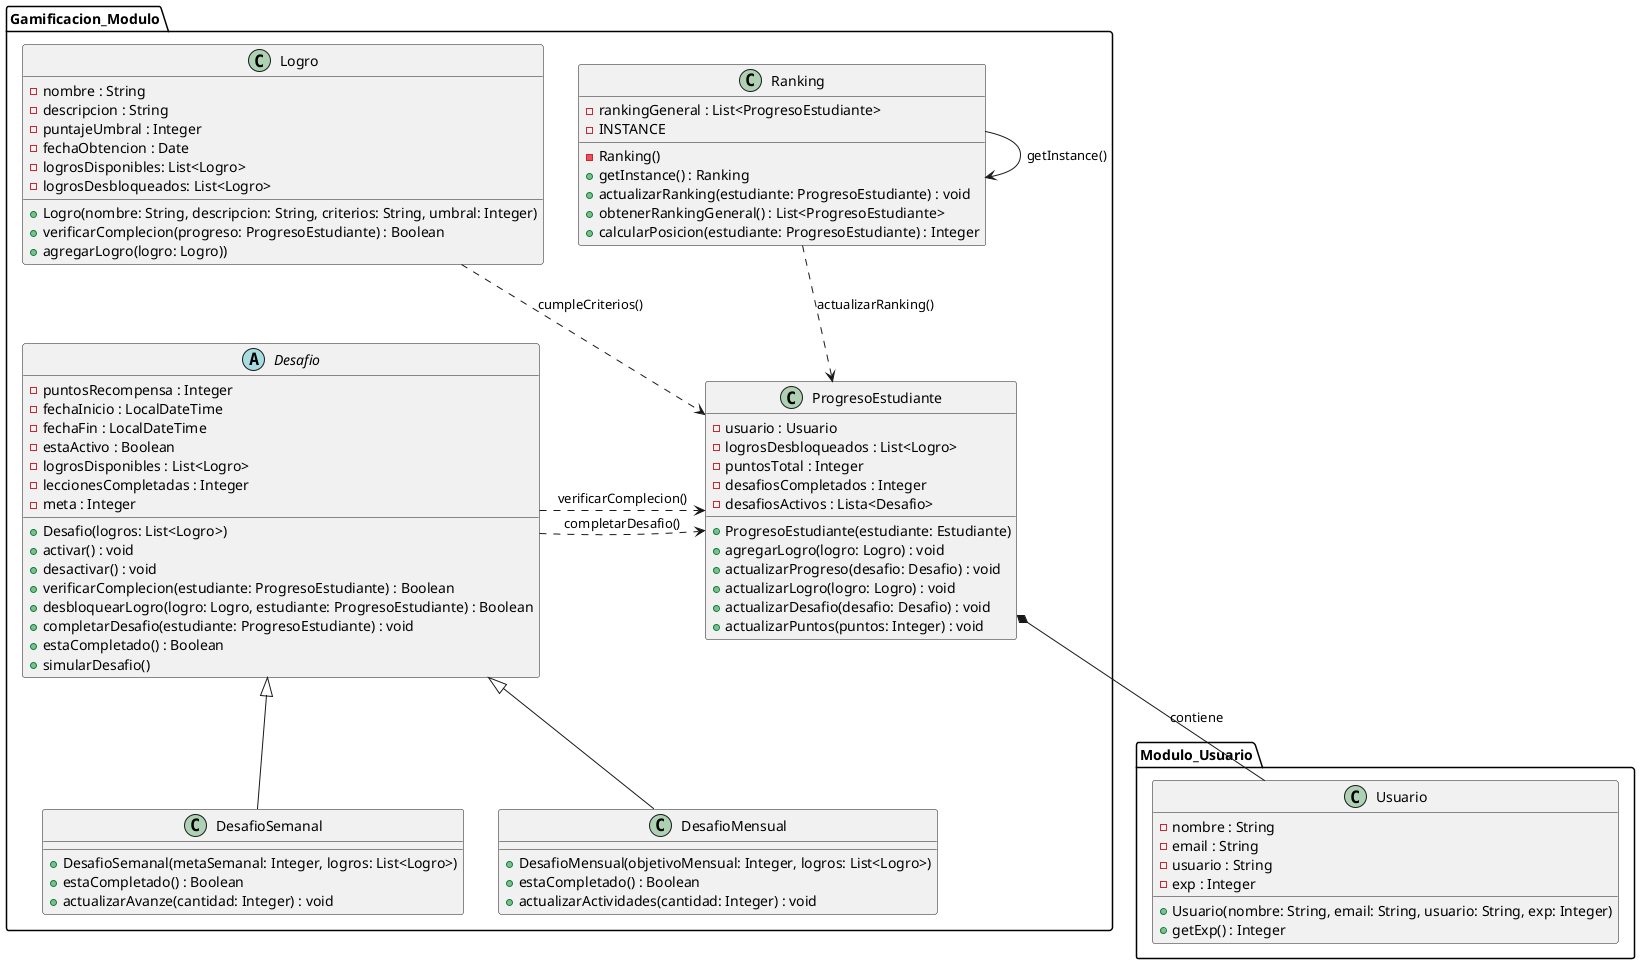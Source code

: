 @startuml
package Modulo_Usuario {

    class Usuario {
            - nombre : String
            - email : String
            - usuario : String
            - exp : Integer
            + Usuario(nombre: String, email: String, usuario: String, exp: Integer)
            + getExp() : Integer
        }

}

package "Gamificacion_Modulo" {

    class Logro {
        - nombre : String
        - descripcion : String
        - puntajeUmbral : Integer
        - fechaObtencion : Date
        - logrosDisponibles: List<Logro>
        - logrosDesbloqueados: List<Logro>
        + Logro(nombre: String, descripcion: String, criterios: String, umbral: Integer)
        + verificarComplecion(progreso: ProgresoEstudiante) : Boolean
        'Hablar de agregarLogro
        +agregarLogro(logro: Logro))
    }

    abstract class Desafio {
        - puntosRecompensa : Integer
        - fechaInicio : LocalDateTime
        - fechaFin : LocalDateTime
        - estaActivo : Boolean
        - logrosDisponibles : List<Logro>
        - leccionesCompletadas : Integer
        - meta : Integer
        'Cual es la diferencia entre verificarComplecion y estaCompletado?
        + Desafio(logros: List<Logro>)
        + activar() : void
        + desactivar() : void
        + verificarComplecion(estudiante: ProgresoEstudiante) : Boolean
        + desbloquearLogro(logro: Logro, estudiante: ProgresoEstudiante) : Boolean
        + completarDesafio(estudiante: ProgresoEstudiante) : void
        + estaCompletado() : Boolean
        + simularDesafio()
    }

    class DesafioSemanal {

        + DesafioSemanal(metaSemanal: Integer, logros: List<Logro>)
        + estaCompletado() : Boolean
        + actualizarAvanze(cantidad: Integer) : void
    }

    class DesafioMensual {

        + DesafioMensual(objetivoMensual: Integer, logros: List<Logro>)
        + estaCompletado() : Boolean
        + actualizarActividades(cantidad: Integer) : void
    }

    class ProgresoEstudiante {
        - usuario : Usuario
        - logrosDesbloqueados : List<Logro>
        - puntosTotal : Integer
        - desafiosCompletados : Integer
        - desafiosActivos : Lista<Desafio>

        + ProgresoEstudiante(estudiante: Estudiante)
        + agregarLogro(logro: Logro) : void
        + actualizarProgreso(desafio: Desafio) : void
        + actualizarLogro(logro: Logro) : void
        + actualizarDesafio(desafio: Desafio) : void
        + actualizarPuntos(puntos: Integer) : void
    }

    class Ranking {
        - rankingGeneral : List<ProgresoEstudiante>
        -INSTANCE
        - Ranking()
        + getInstance() : Ranking
        + actualizarRanking(estudiante: ProgresoEstudiante) : void
        + obtenerRankingGeneral() : List<ProgresoEstudiante>
        + calcularPosicion(estudiante: ProgresoEstudiante) : Integer
    }
    Ranking ->Ranking: getInstance()
    ' Relaciones de Herencia
    Desafio <|-- DesafioSemanal
    Desafio <|-- DesafioMensual

    ' Relaciones de Composición
    ProgresoEstudiante *-- Usuario : "contiene"


    ' Relaciones de Dependencia
    Logro ..> ProgresoEstudiante : "cumpleCriterios()"
    Desafio .> ProgresoEstudiante : "verificarComplecion()"
    Desafio .> ProgresoEstudiante : "completarDesafio()"
    Ranking ..> ProgresoEstudiante : "actualizarRanking()"

}

@enduml